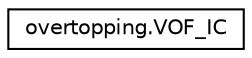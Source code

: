 digraph "Graphical Class Hierarchy"
{
 // LATEX_PDF_SIZE
  edge [fontname="Helvetica",fontsize="10",labelfontname="Helvetica",labelfontsize="10"];
  node [fontname="Helvetica",fontsize="10",shape=record];
  rankdir="LR";
  Node0 [label="overtopping.VOF_IC",height=0.2,width=0.4,color="black", fillcolor="white", style="filled",URL="$dc/d87/classovertopping_1_1VOF__IC.html",tooltip=" "];
}

